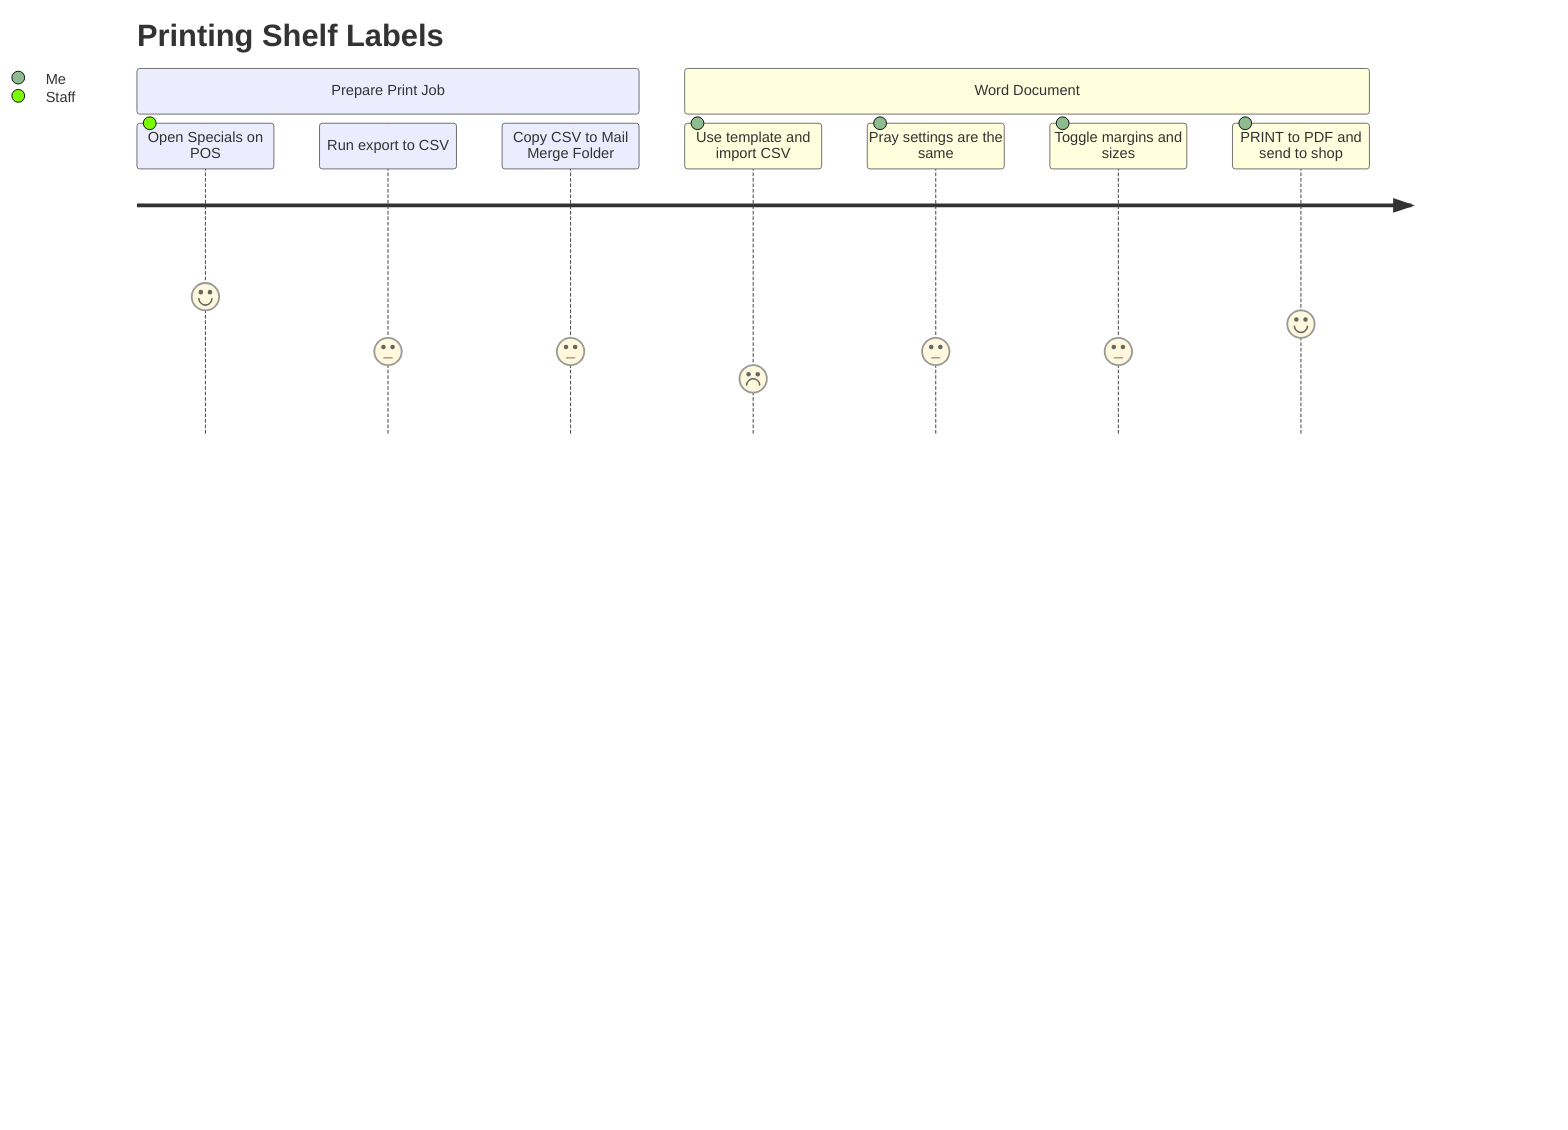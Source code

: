 journey
    title Printing Shelf Labels
    section Prepare Print Job
     Open Specials on POS: 5: Staff
     Run export to CSV: 3
     Copy CSV to Mail Merge Folder: 3
    section Word Document
      Use template and import CSV: 2: Me
      Pray settings are the same: 3: Me
      Toggle margins and sizes: 3: Me
      PRINT to PDF and send to shop: 4: Me